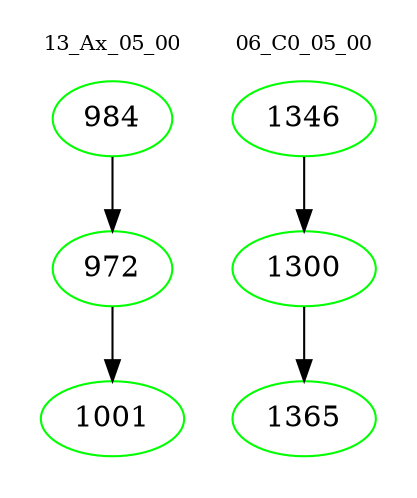 digraph{
subgraph cluster_0 {
color = white
label = "13_Ax_05_00";
fontsize=10;
T0_984 [label="984", color="green"]
T0_984 -> T0_972 [color="black"]
T0_972 [label="972", color="green"]
T0_972 -> T0_1001 [color="black"]
T0_1001 [label="1001", color="green"]
}
subgraph cluster_1 {
color = white
label = "06_C0_05_00";
fontsize=10;
T1_1346 [label="1346", color="green"]
T1_1346 -> T1_1300 [color="black"]
T1_1300 [label="1300", color="green"]
T1_1300 -> T1_1365 [color="black"]
T1_1365 [label="1365", color="green"]
}
}
